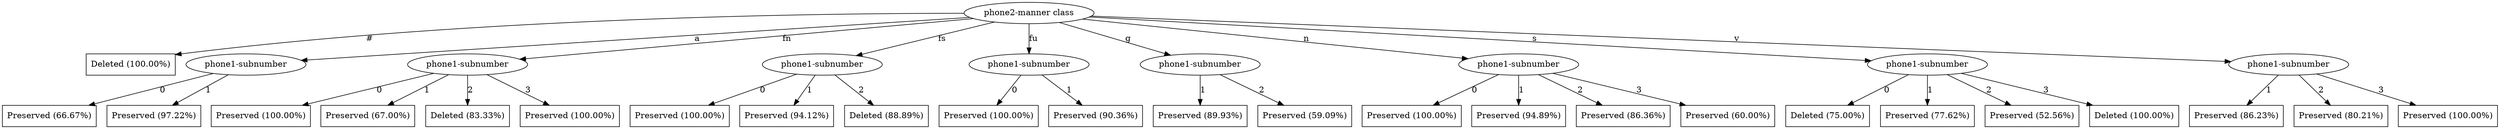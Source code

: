 digraph G {
"bg==" [ shape=ellipse label="phone2-manner class"]
"bg==" -> "bi0w" [ label="#" ]
"bi0w" [ shape=box label="Deleted (100.00%)"]
"bg==" -> "bi0x" [ label="a" ]
"bi0x" [ shape=ellipse label="phone1-subnumber"]
"bi0x" -> "bi0xLTA=" [ label="0" ]
"bi0xLTA=" [ shape=box label="Preserved (66.67%)"]
"bi0x" -> "bi0xLTE=" [ label="1" ]
"bi0xLTE=" [ shape=box label="Preserved (97.22%)"]
"bg==" -> "bi0y" [ label="fn" ]
"bi0y" [ shape=ellipse label="phone1-subnumber"]
"bi0y" -> "bi0yLTA=" [ label="0" ]
"bi0yLTA=" [ shape=box label="Preserved (100.00%)"]
"bi0y" -> "bi0yLTE=" [ label="1" ]
"bi0yLTE=" [ shape=box label="Preserved (67.00%)"]
"bi0y" -> "bi0yLTI=" [ label="2" ]
"bi0yLTI=" [ shape=box label="Deleted (83.33%)"]
"bi0y" -> "bi0yLTM=" [ label="3" ]
"bi0yLTM=" [ shape=box label="Preserved (100.00%)"]
"bg==" -> "bi0z" [ label="fs" ]
"bi0z" [ shape=ellipse label="phone1-subnumber"]
"bi0z" -> "bi0zLTA=" [ label="0" ]
"bi0zLTA=" [ shape=box label="Preserved (100.00%)"]
"bi0z" -> "bi0zLTE=" [ label="1" ]
"bi0zLTE=" [ shape=box label="Preserved (94.12%)"]
"bi0z" -> "bi0zLTI=" [ label="2" ]
"bi0zLTI=" [ shape=box label="Deleted (88.89%)"]
"bg==" -> "bi00" [ label="fu" ]
"bi00" [ shape=ellipse label="phone1-subnumber"]
"bi00" -> "bi00LTA=" [ label="0" ]
"bi00LTA=" [ shape=box label="Preserved (100.00%)"]
"bi00" -> "bi00LTE=" [ label="1" ]
"bi00LTE=" [ shape=box label="Preserved (90.36%)"]
"bg==" -> "bi01" [ label="g" ]
"bi01" [ shape=ellipse label="phone1-subnumber"]
"bi01" -> "bi01LTE=" [ label="1" ]
"bi01LTE=" [ shape=box label="Preserved (89.93%)"]
"bi01" -> "bi01LTI=" [ label="2" ]
"bi01LTI=" [ shape=box label="Preserved (59.09%)"]
"bg==" -> "bi02" [ label="n" ]
"bi02" [ shape=ellipse label="phone1-subnumber"]
"bi02" -> "bi02LTA=" [ label="0" ]
"bi02LTA=" [ shape=box label="Preserved (100.00%)"]
"bi02" -> "bi02LTE=" [ label="1" ]
"bi02LTE=" [ shape=box label="Preserved (94.89%)"]
"bi02" -> "bi02LTI=" [ label="2" ]
"bi02LTI=" [ shape=box label="Preserved (86.36%)"]
"bi02" -> "bi02LTM=" [ label="3" ]
"bi02LTM=" [ shape=box label="Preserved (60.00%)"]
"bg==" -> "bi03" [ label="s" ]
"bi03" [ shape=ellipse label="phone1-subnumber"]
"bi03" -> "bi03LTA=" [ label="0" ]
"bi03LTA=" [ shape=box label="Deleted (75.00%)"]
"bi03" -> "bi03LTE=" [ label="1" ]
"bi03LTE=" [ shape=box label="Preserved (77.62%)"]
"bi03" -> "bi03LTI=" [ label="2" ]
"bi03LTI=" [ shape=box label="Preserved (52.56%)"]
"bi03" -> "bi03LTM=" [ label="3" ]
"bi03LTM=" [ shape=box label="Deleted (100.00%)"]
"bg==" -> "bi04" [ label="v" ]
"bi04" [ shape=ellipse label="phone1-subnumber"]
"bi04" -> "bi04LTE=" [ label="1" ]
"bi04LTE=" [ shape=box label="Preserved (86.23%)"]
"bi04" -> "bi04LTI=" [ label="2" ]
"bi04LTI=" [ shape=box label="Preserved (80.21%)"]
"bi04" -> "bi04LTM=" [ label="3" ]
"bi04LTM=" [ shape=box label="Preserved (100.00%)"]
}
